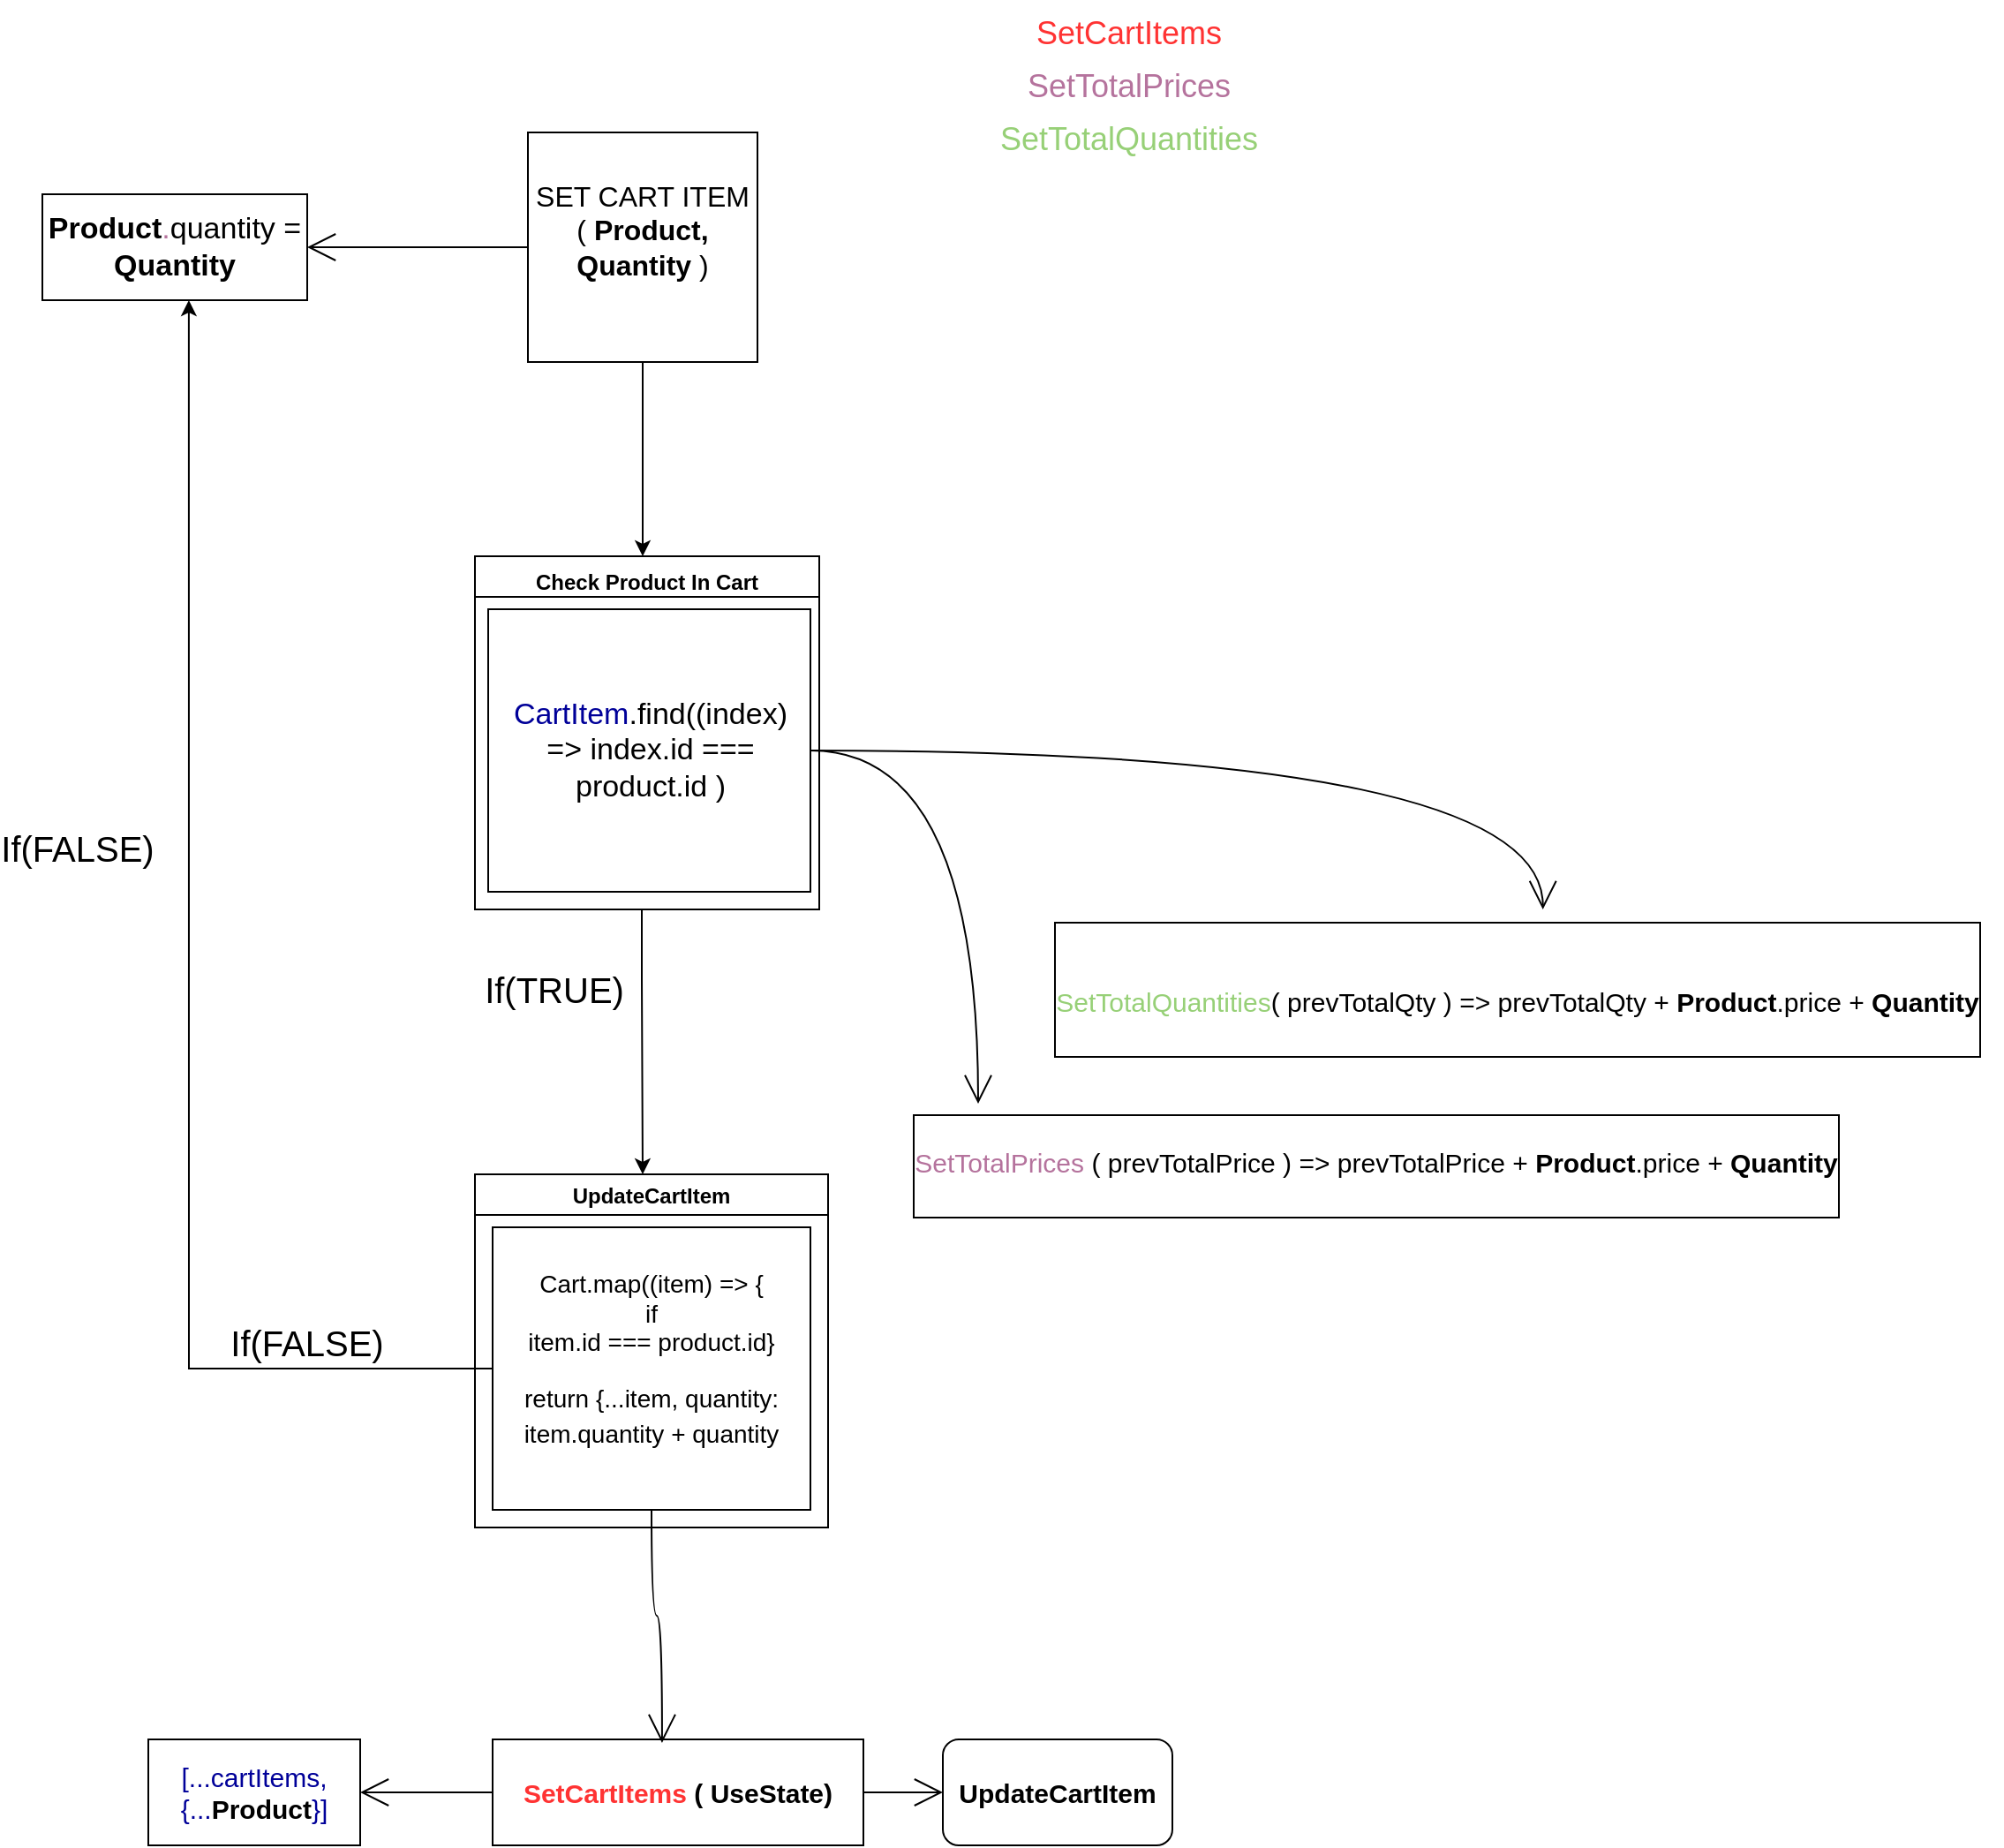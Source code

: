 <mxfile version="20.2.3" type="github">
  <diagram id="TAW6SIUi3CIoQOrU738B" name="Page-1">
    <mxGraphModel dx="995" dy="683" grid="1" gridSize="10" guides="1" tooltips="1" connect="1" arrows="1" fold="1" page="1" pageScale="1" pageWidth="1100" pageHeight="1700" math="0" shadow="0">
      <root>
        <mxCell id="0" />
        <mxCell id="1" parent="0" />
        <mxCell id="0UtAotBktIrcCQisMfor-9" style="edgeStyle=orthogonalEdgeStyle;rounded=0;orthogonalLoop=1;jettySize=auto;html=1;" parent="1" source="0UtAotBktIrcCQisMfor-1" edge="1">
          <mxGeometry relative="1" as="geometry">
            <mxPoint x="420" y="320" as="targetPoint" />
          </mxGeometry>
        </mxCell>
        <mxCell id="9_ODVkyAC1AFkBZ8Fya1-21" style="edgeStyle=orthogonalEdgeStyle;curved=1;orthogonalLoop=1;jettySize=auto;html=1;entryX=1;entryY=0.5;entryDx=0;entryDy=0;fontSize=15;fontColor=#FF3333;endArrow=open;startSize=14;endSize=14;" edge="1" parent="1" source="0UtAotBktIrcCQisMfor-1" target="9_ODVkyAC1AFkBZ8Fya1-19">
          <mxGeometry relative="1" as="geometry" />
        </mxCell>
        <mxCell id="0UtAotBktIrcCQisMfor-1" value="&lt;div style=&quot;font-size: 16px;&quot;&gt;SET CART ITEM ( &lt;b style=&quot;font-size: 16px;&quot;&gt;Product, Quantity&lt;/b&gt; )&lt;/div&gt;&lt;div style=&quot;font-size: 16px;&quot;&gt;&lt;br style=&quot;font-size: 16px;&quot;&gt;&lt;/div&gt;" style="whiteSpace=wrap;html=1;aspect=fixed;fontSize=16;rounded=0;" parent="1" vertex="1">
          <mxGeometry x="355" y="80" width="130" height="130" as="geometry" />
        </mxCell>
        <mxCell id="0UtAotBktIrcCQisMfor-10" style="edgeStyle=orthogonalEdgeStyle;rounded=0;orthogonalLoop=1;jettySize=auto;html=1;" parent="1" edge="1">
          <mxGeometry relative="1" as="geometry">
            <mxPoint x="420" y="670" as="targetPoint" />
            <mxPoint x="419.5" y="520" as="sourcePoint" />
            <Array as="points">
              <mxPoint x="420" y="560" />
              <mxPoint x="420" y="560" />
            </Array>
          </mxGeometry>
        </mxCell>
        <mxCell id="0UtAotBktIrcCQisMfor-12" value="UpdateCartItem " style="swimlane;rounded=0;startSize=23;" parent="1" vertex="1">
          <mxGeometry x="325" y="670" width="200" height="200" as="geometry" />
        </mxCell>
        <mxCell id="0UtAotBktIrcCQisMfor-13" value="&lt;div style=&quot;font-size: 14px;&quot;&gt;&lt;br&gt;&lt;/div&gt;&lt;div style=&quot;font-size: 14px;&quot;&gt;Cart.map((item) =&amp;gt; {&lt;/div&gt;&lt;div style=&quot;font-size: 14px;&quot;&gt;&lt;span style=&quot;font-size: 14px;&quot;&gt;if&lt;br style=&quot;font-size: 14px;&quot;&gt;&lt;/span&gt;&lt;/div&gt;&lt;div style=&quot;font-size: 14px;&quot;&gt;&lt;span style=&quot;font-size: 14px;&quot;&gt;item.id === product.id}&lt;/span&gt;&lt;/div&gt;&lt;div style=&quot;font-size: 14px;&quot;&gt;&lt;p style=&quot;line-height: 0.9; font-size: 14px;&quot;&gt;&lt;/p&gt;&lt;div style=&quot;line-height: 1.4; font-size: 14px;&quot;&gt;return {...item, quantity: item.quantity + quantity&lt;/div&gt;&lt;div style=&quot;font-size: 14px;&quot;&gt;&lt;br style=&quot;font-size: 14px;&quot;&gt;&lt;/div&gt;&lt;p style=&quot;font-size: 14px;&quot;&gt;&lt;br style=&quot;font-size: 14px;&quot;&gt;&lt;/p&gt;&lt;span style=&quot;font-size: 14px;&quot;&gt; &lt;/span&gt;&lt;/div&gt;" style="whiteSpace=wrap;html=1;rounded=0;fontSize=14;labelPosition=center;verticalLabelPosition=middle;align=center;verticalAlign=top;textDirection=ltr;" parent="0UtAotBktIrcCQisMfor-12" vertex="1">
          <mxGeometry x="10" y="30" width="180" height="160" as="geometry" />
        </mxCell>
        <mxCell id="9_ODVkyAC1AFkBZ8Fya1-3" value="&lt;font style=&quot;font-size: 20px;&quot;&gt;If(TRUE)&lt;/font&gt;" style="text;html=1;strokeColor=none;fillColor=none;align=center;verticalAlign=middle;whiteSpace=wrap;rounded=0;" vertex="1" parent="1">
          <mxGeometry x="340" y="550" width="60" height="30" as="geometry" />
        </mxCell>
        <mxCell id="9_ODVkyAC1AFkBZ8Fya1-4" value="Check Product In Cart&#xa;" style="swimlane;spacing=3;align=center;verticalAlign=top;rounded=0;" vertex="1" parent="1">
          <mxGeometry x="325" y="320" width="195" height="200" as="geometry" />
        </mxCell>
        <mxCell id="9_ODVkyAC1AFkBZ8Fya1-5" value="&lt;blockquote style=&quot;font-size: 17px;&quot;&gt;&lt;font color=&quot;#000099&quot;&gt;CartItem&lt;/font&gt;.find((index) =&amp;gt; index.id === product.id )&lt;/blockquote&gt;" style="whiteSpace=wrap;html=1;rounded=0;fontSize=17;" vertex="1" parent="9_ODVkyAC1AFkBZ8Fya1-4">
          <mxGeometry x="7.5" y="30" width="182.5" height="160" as="geometry" />
        </mxCell>
        <mxCell id="9_ODVkyAC1AFkBZ8Fya1-33" style="edgeStyle=orthogonalEdgeStyle;curved=1;orthogonalLoop=1;jettySize=auto;html=1;fontSize=15;fontColor=#000099;endArrow=open;startSize=14;endSize=14;" edge="1" parent="1" source="9_ODVkyAC1AFkBZ8Fya1-8" target="9_ODVkyAC1AFkBZ8Fya1-34">
          <mxGeometry relative="1" as="geometry">
            <mxPoint x="210" y="1020" as="targetPoint" />
          </mxGeometry>
        </mxCell>
        <mxCell id="9_ODVkyAC1AFkBZ8Fya1-35" style="edgeStyle=orthogonalEdgeStyle;curved=1;orthogonalLoop=1;jettySize=auto;html=1;fontSize=15;fontColor=#000000;endArrow=open;startSize=14;endSize=14;" edge="1" parent="1" source="9_ODVkyAC1AFkBZ8Fya1-8" target="9_ODVkyAC1AFkBZ8Fya1-36">
          <mxGeometry relative="1" as="geometry">
            <mxPoint x="650" y="1020" as="targetPoint" />
          </mxGeometry>
        </mxCell>
        <mxCell id="9_ODVkyAC1AFkBZ8Fya1-8" value="&lt;b style=&quot;font-size: 15px;&quot;&gt;&lt;font color=&quot;#FF3333&quot;&gt;SetCartItems&lt;/font&gt; ( UseState)&lt;/b&gt;" style="rounded=0;whiteSpace=wrap;html=1;fontSize=15;" vertex="1" parent="1">
          <mxGeometry x="335" y="990" width="210" height="60" as="geometry" />
        </mxCell>
        <mxCell id="9_ODVkyAC1AFkBZ8Fya1-9" style="edgeStyle=orthogonalEdgeStyle;rounded=0;orthogonalLoop=1;jettySize=auto;html=1;entryX=0.553;entryY=1;entryDx=0;entryDy=0;entryPerimeter=0;" edge="1" parent="1" source="0UtAotBktIrcCQisMfor-13" target="9_ODVkyAC1AFkBZ8Fya1-19">
          <mxGeometry relative="1" as="geometry">
            <mxPoint x="160" y="190" as="targetPoint" />
          </mxGeometry>
        </mxCell>
        <mxCell id="9_ODVkyAC1AFkBZ8Fya1-10" value="&lt;font style=&quot;font-size: 20px;&quot;&gt;If(FALSE)&lt;/font&gt;" style="text;html=1;strokeColor=none;fillColor=none;align=center;verticalAlign=middle;whiteSpace=wrap;rounded=0;" vertex="1" parent="1">
          <mxGeometry x="70" y="470" width="60" height="30" as="geometry" />
        </mxCell>
        <mxCell id="9_ODVkyAC1AFkBZ8Fya1-12" value="&lt;div style=&quot;font-size: 18px;&quot;&gt;SetCartItems&lt;/div&gt;&lt;div style=&quot;font-size: 18px;&quot;&gt;&lt;br style=&quot;font-size: 18px;&quot;&gt;&lt;/div&gt;" style="text;html=1;align=center;verticalAlign=middle;resizable=0;points=[];autosize=1;strokeColor=none;fillColor=none;fontSize=18;fontColor=#FF3333;rounded=0;" vertex="1" parent="1">
          <mxGeometry x="630" y="5" width="130" height="60" as="geometry" />
        </mxCell>
        <mxCell id="9_ODVkyAC1AFkBZ8Fya1-13" value="&lt;div style=&quot;font-size: 18px;&quot;&gt;&lt;font color=&quot;#B5739D&quot;&gt;SetTotalPrices&lt;/font&gt;&lt;/div&gt;&lt;div style=&quot;font-size: 18px;&quot;&gt;&lt;br style=&quot;font-size: 18px;&quot;&gt;&lt;/div&gt;" style="text;html=1;align=center;verticalAlign=middle;resizable=0;points=[];autosize=1;strokeColor=none;fillColor=none;fontSize=18;fontColor=#97D077;rounded=0;" vertex="1" parent="1">
          <mxGeometry x="625" y="35" width="140" height="60" as="geometry" />
        </mxCell>
        <mxCell id="9_ODVkyAC1AFkBZ8Fya1-14" value="&lt;div style=&quot;font-size: 18px;&quot;&gt;SetTotalQuantities&lt;/div&gt;&lt;div style=&quot;font-size: 18px;&quot;&gt;&lt;br style=&quot;font-size: 18px;&quot;&gt;&lt;/div&gt;" style="text;html=1;align=center;verticalAlign=middle;resizable=0;points=[];autosize=1;strokeColor=none;fillColor=none;fontSize=18;fontColor=#97D077;rounded=0;" vertex="1" parent="1">
          <mxGeometry x="610" y="65" width="170" height="60" as="geometry" />
        </mxCell>
        <mxCell id="9_ODVkyAC1AFkBZ8Fya1-17" value="&lt;div style=&quot;font-size: 15px;&quot;&gt;&lt;font color=&quot;#B5739D&quot;&gt;&lt;br&gt;&lt;/font&gt;&lt;/div&gt;&lt;div style=&quot;font-size: 15px;&quot;&gt;&lt;font color=&quot;#B5739D&quot;&gt;SetTotalPrices&lt;/font&gt; &lt;font style=&quot;font-size: 15px;&quot; color=&quot;#000000&quot;&gt;( prevTotalPrice ) =&amp;gt; &lt;/font&gt;&lt;font style=&quot;font-size: 15px;&quot; color=&quot;#000000&quot;&gt;&lt;font style=&quot;font-size: 15px;&quot; color=&quot;#000000&quot;&gt;prevTotalPrice&lt;/font&gt; + &lt;b&gt;Product&lt;/b&gt;.price + &lt;b&gt;Quantity&lt;/b&gt;&lt;/font&gt;&lt;b&gt; &lt;/b&gt;&lt;br&gt;&lt;/div&gt;&lt;div style=&quot;font-size: 18px;&quot;&gt;&lt;br style=&quot;font-size: 18px;&quot;&gt;&lt;/div&gt;" style="text;html=1;align=center;verticalAlign=middle;resizable=0;points=[];autosize=1;strokeColor=none;fillColor=none;fontSize=18;fontColor=#97D077;rounded=0;labelBackgroundColor=none;labelBorderColor=default;" vertex="1" parent="1">
          <mxGeometry x="560" y="630" width="550" height="70" as="geometry" />
        </mxCell>
        <mxCell id="9_ODVkyAC1AFkBZ8Fya1-19" value="&lt;b&gt;&lt;font color=&quot;#000000&quot;&gt;Product&lt;/font&gt;&lt;/b&gt;.&lt;font color=&quot;#000000&quot;&gt;quantity&lt;/font&gt; &lt;font color=&quot;#000000&quot;&gt;=&lt;/font&gt; &lt;b&gt;&lt;font color=&quot;#000000&quot;&gt;Quantity&lt;/font&gt;&lt;/b&gt;" style="whiteSpace=wrap;html=1;labelBackgroundColor=none;labelBorderColor=none;fontSize=17;fontColor=#B5739D;" vertex="1" parent="1">
          <mxGeometry x="80" y="115" width="150" height="60" as="geometry" />
        </mxCell>
        <mxCell id="9_ODVkyAC1AFkBZ8Fya1-23" value="&lt;font style=&quot;font-size: 20px;&quot;&gt;If(FALSE)&lt;/font&gt;" style="text;html=1;strokeColor=none;fillColor=none;align=center;verticalAlign=middle;whiteSpace=wrap;rounded=0;" vertex="1" parent="1">
          <mxGeometry x="200" y="750" width="60" height="30" as="geometry" />
        </mxCell>
        <mxCell id="9_ODVkyAC1AFkBZ8Fya1-25" style="edgeStyle=orthogonalEdgeStyle;curved=1;orthogonalLoop=1;jettySize=auto;html=1;entryX=0.457;entryY=0.033;entryDx=0;entryDy=0;entryPerimeter=0;fontSize=15;fontColor=#FF3333;endArrow=open;startSize=14;endSize=14;" edge="1" parent="1" source="0UtAotBktIrcCQisMfor-13" target="9_ODVkyAC1AFkBZ8Fya1-8">
          <mxGeometry relative="1" as="geometry" />
        </mxCell>
        <mxCell id="9_ODVkyAC1AFkBZ8Fya1-26" style="edgeStyle=orthogonalEdgeStyle;curved=1;orthogonalLoop=1;jettySize=auto;html=1;fontSize=15;fontColor=#FF3333;endArrow=open;startSize=14;endSize=14;" edge="1" parent="1" source="9_ODVkyAC1AFkBZ8Fya1-5" target="9_ODVkyAC1AFkBZ8Fya1-17">
          <mxGeometry relative="1" as="geometry">
            <Array as="points">
              <mxPoint x="610" y="430" />
            </Array>
          </mxGeometry>
        </mxCell>
        <mxCell id="9_ODVkyAC1AFkBZ8Fya1-27" value="&lt;div style=&quot;font-size: 15px;&quot;&gt;&lt;font color=&quot;#B5739D&quot;&gt;&lt;br&gt;&lt;/font&gt;&lt;/div&gt;&lt;div style=&quot;font-size: 15px;&quot;&gt;&amp;nbsp;&lt;div style=&quot;&quot;&gt;&lt;font style=&quot;font-size: 15px;&quot;&gt;SetTotalQuantities&lt;/font&gt;&lt;font style=&quot;font-size: 15px;&quot; color=&quot;#000000&quot;&gt;( prevTotalQty ) =&amp;gt; &lt;/font&gt;&lt;font style=&quot;font-size: 15px;&quot; color=&quot;#000000&quot;&gt;&lt;font style=&quot;font-size: 15px;&quot; color=&quot;#000000&quot;&gt;prevTotalQty&lt;/font&gt; + &lt;b&gt;Product&lt;/b&gt;.price + &lt;b&gt;Quantity&lt;/b&gt;&lt;/font&gt;&lt;b&gt; &lt;/b&gt;&lt;br&gt;&lt;/div&gt;&lt;/div&gt;&lt;div style=&quot;font-size: 18px;&quot;&gt;&lt;br style=&quot;font-size: 18px;&quot;&gt;&lt;/div&gt;" style="text;html=1;align=center;verticalAlign=middle;resizable=0;points=[];autosize=1;strokeColor=none;fillColor=none;fontSize=18;fontColor=#97D077;rounded=0;labelBackgroundColor=none;labelBorderColor=default;" vertex="1" parent="1">
          <mxGeometry x="640" y="520" width="550" height="90" as="geometry" />
        </mxCell>
        <mxCell id="9_ODVkyAC1AFkBZ8Fya1-29" style="edgeStyle=orthogonalEdgeStyle;curved=1;orthogonalLoop=1;jettySize=auto;html=1;entryX=0.527;entryY=0;entryDx=0;entryDy=0;entryPerimeter=0;fontSize=15;fontColor=#FF3333;endArrow=open;startSize=14;endSize=14;" edge="1" parent="1" source="9_ODVkyAC1AFkBZ8Fya1-5" target="9_ODVkyAC1AFkBZ8Fya1-27">
          <mxGeometry relative="1" as="geometry" />
        </mxCell>
        <mxCell id="9_ODVkyAC1AFkBZ8Fya1-34" value="[...cartItems, {...&lt;font color=&quot;#000000&quot;&gt;&lt;b&gt;Product&lt;/b&gt;&lt;/font&gt;}]" style="rounded=0;whiteSpace=wrap;html=1;labelBackgroundColor=none;labelBorderColor=none;fontSize=15;fontColor=#000099;" vertex="1" parent="1">
          <mxGeometry x="140" y="990" width="120" height="60" as="geometry" />
        </mxCell>
        <mxCell id="9_ODVkyAC1AFkBZ8Fya1-36" value="&lt;b&gt;UpdateCartItem &lt;/b&gt;" style="rounded=1;whiteSpace=wrap;html=1;labelBackgroundColor=none;labelBorderColor=none;fontSize=15;fontColor=#000000;" vertex="1" parent="1">
          <mxGeometry x="590" y="990" width="130" height="60" as="geometry" />
        </mxCell>
      </root>
    </mxGraphModel>
  </diagram>
</mxfile>
